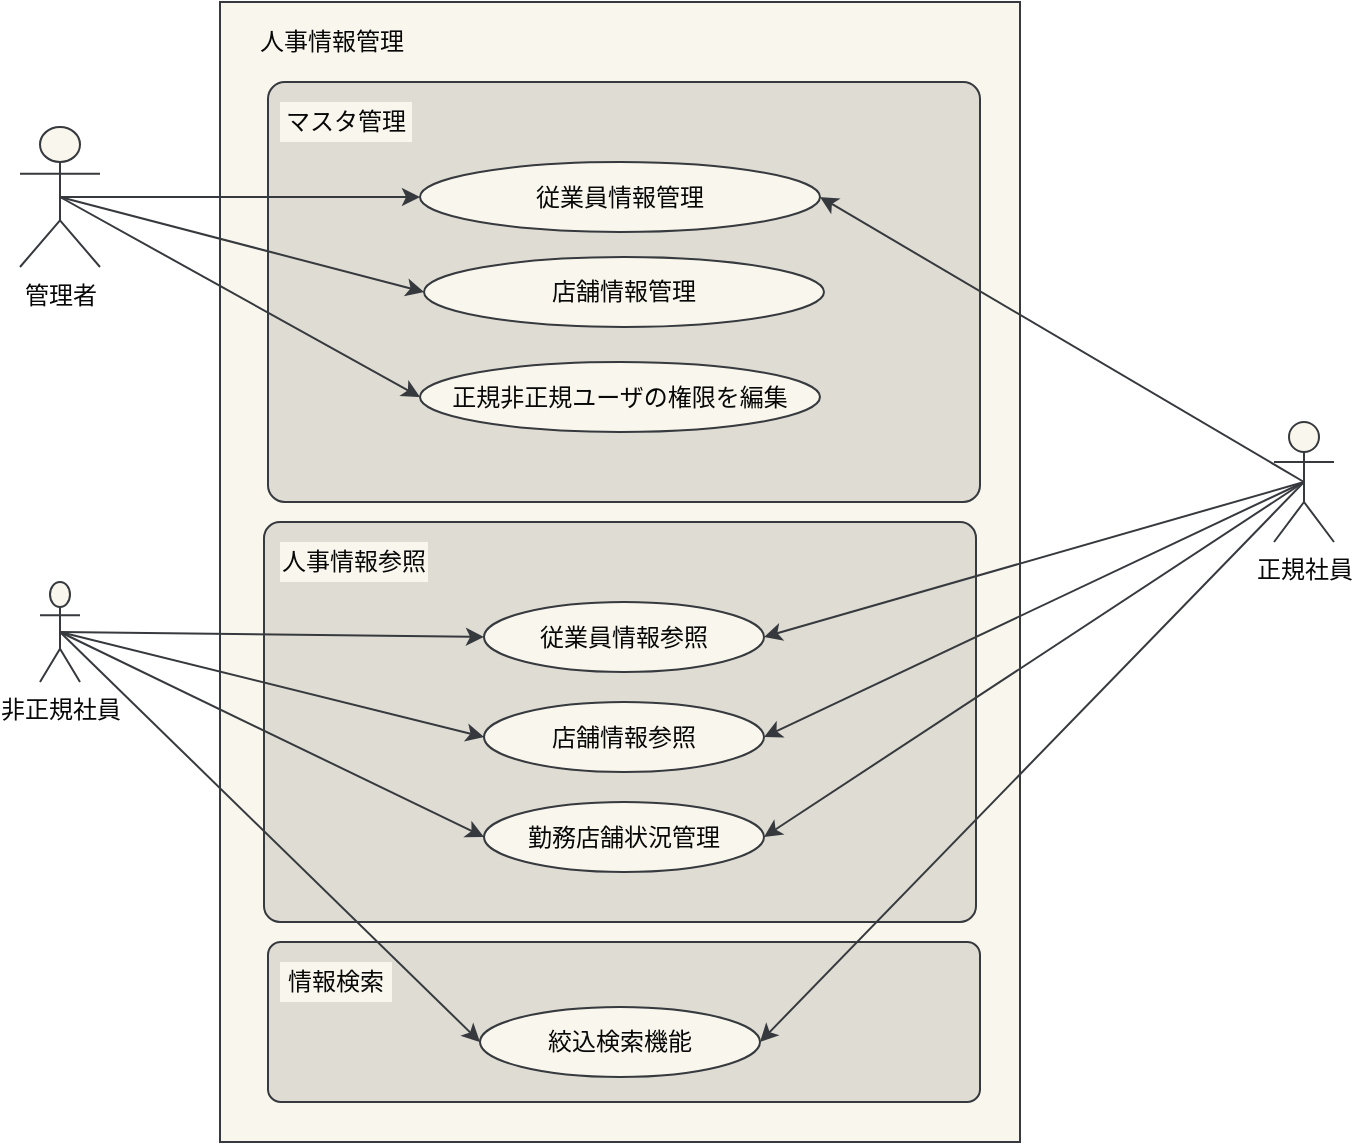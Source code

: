 <mxfile version="15.5.5" type="embed" pages="2">
    <diagram id="siqil_cSp3EDbmd0_-ep" name="人事管理_ユースケース図">
        <mxGraphModel dx="806" dy="614" grid="1" gridSize="10" guides="1" tooltips="1" connect="1" arrows="1" fold="1" page="1" pageScale="1" pageWidth="827" pageHeight="1169" background="#ffffff" math="0" shadow="0">
            <root>
                <mxCell id="0"/>
                <mxCell id="1" parent="0"/>
                <mxCell id="3" value="正規社員" style="shape=umlActor;verticalLabelPosition=bottom;verticalAlign=top;html=1;outlineConnect=0;strokeColor=#36393d;fillColor=#f9f7ed;fontColor=#080808;" parent="1" vertex="1">
                    <mxGeometry x="797" y="550" width="30" height="60" as="geometry"/>
                </mxCell>
                <mxCell id="6" value="" style="rounded=0;whiteSpace=wrap;html=1;strokeColor=#36393d;fillColor=#f9f7ed;fontColor=#080808;" parent="1" vertex="1">
                    <mxGeometry x="270" y="340" width="400" height="570" as="geometry"/>
                </mxCell>
                <mxCell id="9" value="" style="rounded=1;whiteSpace=wrap;html=1;arcSize=4;strokeColor=#36393d;fillColor=#DEDCD3;fontColor=#080808;" parent="1" vertex="1">
                    <mxGeometry x="292" y="600" width="356" height="200" as="geometry"/>
                </mxCell>
                <mxCell id="2" value="管理者" style="shape=umlActor;verticalLabelPosition=bottom;verticalAlign=top;html=1;outlineConnect=0;strokeColor=#36393d;fillColor=#f9f7ed;fontColor=#080808;" parent="1" vertex="1">
                    <mxGeometry x="170" y="402.5" width="40" height="70" as="geometry"/>
                </mxCell>
                <mxCell id="30" value="従業員情報参照" style="ellipse;whiteSpace=wrap;html=1;strokeColor=#36393d;fillColor=#f9f7ed;fontColor=#080808;" parent="1" vertex="1">
                    <mxGeometry x="402" y="640" width="140" height="35" as="geometry"/>
                </mxCell>
                <mxCell id="4" value="非正規社員" style="shape=umlActor;verticalLabelPosition=bottom;verticalAlign=top;html=1;outlineConnect=0;strokeColor=#36393d;fillColor=#f9f7ed;fontColor=#080808;" parent="1" vertex="1">
                    <mxGeometry x="180" y="630" width="20" height="50" as="geometry"/>
                </mxCell>
                <mxCell id="45" value="店舗情報参照" style="ellipse;whiteSpace=wrap;html=1;strokeColor=#36393d;fillColor=#f9f7ed;fontColor=#080808;" parent="1" vertex="1">
                    <mxGeometry x="402" y="690" width="140" height="35" as="geometry"/>
                </mxCell>
                <mxCell id="47" value="" style="rounded=1;whiteSpace=wrap;html=1;arcSize=4;strokeColor=#36393d;fillColor=#DEDCD3;fontColor=#080808;" parent="1" vertex="1">
                    <mxGeometry x="294" y="380" width="356" height="210" as="geometry"/>
                </mxCell>
                <mxCell id="16" value="人事情報管理" style="text;html=1;strokeColor=none;fillColor=#f9f7ed;align=center;verticalAlign=middle;whiteSpace=wrap;rounded=0;fontColor=#080808;" parent="1" vertex="1">
                    <mxGeometry x="286" y="350" width="80" height="20" as="geometry"/>
                </mxCell>
                <mxCell id="48" value="マスタ管理" style="text;html=1;strokeColor=none;fillColor=#f9f7ed;align=center;verticalAlign=middle;whiteSpace=wrap;rounded=0;fontColor=#080808;" parent="1" vertex="1">
                    <mxGeometry x="300" y="390" width="66" height="20" as="geometry"/>
                </mxCell>
                <mxCell id="49" value="人事情報参照" style="text;html=1;strokeColor=none;fillColor=#f9f7ed;align=center;verticalAlign=middle;whiteSpace=wrap;rounded=0;fontColor=#080808;" parent="1" vertex="1">
                    <mxGeometry x="300" y="610" width="74" height="20" as="geometry"/>
                </mxCell>
                <mxCell id="18" value="従業員情報管理" style="ellipse;whiteSpace=wrap;html=1;strokeColor=#36393d;fillColor=#f9f7ed;fontColor=#080808;" parent="1" vertex="1">
                    <mxGeometry x="370" y="420" width="200" height="35" as="geometry"/>
                </mxCell>
                <mxCell id="19" value="店舗情報管理" style="ellipse;whiteSpace=wrap;html=1;strokeColor=#36393d;fillColor=#f9f7ed;fontColor=#080808;" parent="1" vertex="1">
                    <mxGeometry x="372" y="467.5" width="200" height="35" as="geometry"/>
                </mxCell>
                <mxCell id="20" value="正規非正規ユーザの権限を編集" style="ellipse;whiteSpace=wrap;html=1;strokeColor=#36393d;fillColor=#f9f7ed;fontColor=#080808;" parent="1" vertex="1">
                    <mxGeometry x="370" y="520" width="200" height="35" as="geometry"/>
                </mxCell>
                <mxCell id="51" value="" style="endArrow=classic;html=1;rounded=0;exitX=0.5;exitY=0.5;exitDx=0;exitDy=0;exitPerimeter=0;entryX=0;entryY=0.5;entryDx=0;entryDy=0;strokeColor=#36393d;fillColor=#f9f7ed;fontColor=#080808;" parent="1" source="4" target="30" edge="1">
                    <mxGeometry width="50" height="50" relative="1" as="geometry">
                        <mxPoint x="340" y="660" as="sourcePoint"/>
                        <mxPoint x="390" y="610" as="targetPoint"/>
                    </mxGeometry>
                </mxCell>
                <mxCell id="52" value="" style="endArrow=classic;html=1;rounded=0;exitX=0.5;exitY=0.5;exitDx=0;exitDy=0;exitPerimeter=0;entryX=0;entryY=0.5;entryDx=0;entryDy=0;strokeColor=#36393d;fillColor=#f9f7ed;fontColor=#080808;" parent="1" source="4" target="45" edge="1">
                    <mxGeometry width="50" height="50" relative="1" as="geometry">
                        <mxPoint x="340" y="660" as="sourcePoint"/>
                        <mxPoint x="390" y="610" as="targetPoint"/>
                    </mxGeometry>
                </mxCell>
                <mxCell id="53" value="" style="endArrow=classic;html=1;rounded=0;exitX=0.5;exitY=0.5;exitDx=0;exitDy=0;exitPerimeter=0;entryX=1;entryY=0.5;entryDx=0;entryDy=0;strokeColor=#36393d;fillColor=#f9f7ed;fontColor=#080808;" parent="1" source="3" target="30" edge="1">
                    <mxGeometry width="50" height="50" relative="1" as="geometry">
                        <mxPoint x="340" y="660" as="sourcePoint"/>
                        <mxPoint x="390" y="610" as="targetPoint"/>
                    </mxGeometry>
                </mxCell>
                <mxCell id="54" value="" style="endArrow=classic;html=1;rounded=0;entryX=1;entryY=0.5;entryDx=0;entryDy=0;exitX=0.5;exitY=0.5;exitDx=0;exitDy=0;exitPerimeter=0;strokeColor=#36393d;fillColor=#f9f7ed;fontColor=#080808;" parent="1" source="3" target="45" edge="1">
                    <mxGeometry width="50" height="50" relative="1" as="geometry">
                        <mxPoint x="160" y="590" as="sourcePoint"/>
                        <mxPoint x="390" y="610" as="targetPoint"/>
                    </mxGeometry>
                </mxCell>
                <mxCell id="55" value="勤務店舗状況管理" style="ellipse;whiteSpace=wrap;html=1;strokeColor=#36393d;fillColor=#f9f7ed;fontColor=#080808;" parent="1" vertex="1">
                    <mxGeometry x="402" y="740" width="140" height="35" as="geometry"/>
                </mxCell>
                <mxCell id="56" value="" style="endArrow=classic;html=1;rounded=0;exitX=0.5;exitY=0.5;exitDx=0;exitDy=0;exitPerimeter=0;entryX=0;entryY=0.5;entryDx=0;entryDy=0;strokeColor=#36393d;fillColor=#f9f7ed;fontColor=#080808;" parent="1" source="2" target="18" edge="1">
                    <mxGeometry width="50" height="50" relative="1" as="geometry">
                        <mxPoint x="340" y="660" as="sourcePoint"/>
                        <mxPoint x="390" y="610" as="targetPoint"/>
                    </mxGeometry>
                </mxCell>
                <mxCell id="59" value="" style="endArrow=classic;html=1;rounded=0;exitX=0.5;exitY=0.5;exitDx=0;exitDy=0;exitPerimeter=0;entryX=0;entryY=0.5;entryDx=0;entryDy=0;strokeColor=#36393d;fillColor=#f9f7ed;fontColor=#080808;" parent="1" source="2" target="19" edge="1">
                    <mxGeometry width="50" height="50" relative="1" as="geometry">
                        <mxPoint x="100" y="540" as="sourcePoint"/>
                        <mxPoint x="150" y="490" as="targetPoint"/>
                    </mxGeometry>
                </mxCell>
                <mxCell id="60" value="" style="endArrow=classic;html=1;rounded=0;exitX=0.5;exitY=0.5;exitDx=0;exitDy=0;exitPerimeter=0;entryX=0;entryY=0.5;entryDx=0;entryDy=0;strokeColor=#36393d;fillColor=#f9f7ed;fontColor=#080808;" parent="1" source="2" target="20" edge="1">
                    <mxGeometry width="50" height="50" relative="1" as="geometry">
                        <mxPoint x="340" y="660" as="sourcePoint"/>
                        <mxPoint x="390" y="610" as="targetPoint"/>
                    </mxGeometry>
                </mxCell>
                <mxCell id="61" value="" style="rounded=1;whiteSpace=wrap;html=1;arcSize=8;strokeColor=#36393d;fillColor=#DEDCD3;fontColor=#080808;" parent="1" vertex="1">
                    <mxGeometry x="294" y="810" width="356" height="80" as="geometry"/>
                </mxCell>
                <mxCell id="62" value="情報検索" style="text;html=1;strokeColor=none;fillColor=#f9f7ed;align=center;verticalAlign=middle;whiteSpace=wrap;rounded=0;fontColor=#080808;" parent="1" vertex="1">
                    <mxGeometry x="300" y="820" width="56" height="20" as="geometry"/>
                </mxCell>
                <mxCell id="63" value="絞込検索機能" style="ellipse;whiteSpace=wrap;html=1;strokeColor=#36393d;fillColor=#f9f7ed;fontColor=#080808;" parent="1" vertex="1">
                    <mxGeometry x="400" y="842.5" width="140" height="35" as="geometry"/>
                </mxCell>
                <mxCell id="64" value="" style="endArrow=classic;html=1;rounded=0;exitX=0.5;exitY=0.5;exitDx=0;exitDy=0;exitPerimeter=0;entryX=1;entryY=0.5;entryDx=0;entryDy=0;strokeColor=#36393d;fillColor=#f9f7ed;fontColor=#080808;" parent="1" source="3" target="63" edge="1">
                    <mxGeometry width="50" height="50" relative="1" as="geometry">
                        <mxPoint x="340" y="650" as="sourcePoint"/>
                        <mxPoint x="390" y="600" as="targetPoint"/>
                    </mxGeometry>
                </mxCell>
                <mxCell id="65" value="" style="endArrow=classic;html=1;rounded=0;exitX=0.5;exitY=0.5;exitDx=0;exitDy=0;exitPerimeter=0;entryX=0;entryY=0.5;entryDx=0;entryDy=0;strokeColor=#36393d;fillColor=#f9f7ed;fontColor=#080808;" parent="1" source="4" target="63" edge="1">
                    <mxGeometry width="50" height="50" relative="1" as="geometry">
                        <mxPoint x="340" y="650" as="sourcePoint"/>
                        <mxPoint x="390" y="600" as="targetPoint"/>
                    </mxGeometry>
                </mxCell>
                <mxCell id="66" value="" style="endArrow=classic;html=1;rounded=0;entryX=0;entryY=0.5;entryDx=0;entryDy=0;strokeColor=#36393d;fillColor=#f9f7ed;fontColor=#080808;exitX=0.5;exitY=0.5;exitDx=0;exitDy=0;exitPerimeter=0;" parent="1" target="55" edge="1" source="4">
                    <mxGeometry width="50" height="50" relative="1" as="geometry">
                        <mxPoint x="190" y="720" as="sourcePoint"/>
                        <mxPoint x="390" y="600" as="targetPoint"/>
                    </mxGeometry>
                </mxCell>
                <mxCell id="67" value="" style="endArrow=classic;html=1;rounded=0;exitX=0.5;exitY=0.5;exitDx=0;exitDy=0;exitPerimeter=0;entryX=1;entryY=0.5;entryDx=0;entryDy=0;strokeColor=#36393d;fillColor=#f9f7ed;fontColor=#080808;" parent="1" source="3" target="18" edge="1">
                    <mxGeometry width="50" height="50" relative="1" as="geometry">
                        <mxPoint x="340" y="650" as="sourcePoint"/>
                        <mxPoint x="370" y="440" as="targetPoint"/>
                    </mxGeometry>
                </mxCell>
                <mxCell id="68" value="" style="endArrow=classic;html=1;rounded=0;entryX=1;entryY=0.5;entryDx=0;entryDy=0;exitX=0.5;exitY=0.5;exitDx=0;exitDy=0;exitPerimeter=0;strokeColor=#36393d;fillColor=#f9f7ed;fontColor=#080808;" parent="1" source="3" target="55" edge="1">
                    <mxGeometry width="50" height="50" relative="1" as="geometry">
                        <mxPoint x="150" y="590" as="sourcePoint"/>
                        <mxPoint x="390" y="600" as="targetPoint"/>
                    </mxGeometry>
                </mxCell>
            </root>
        </mxGraphModel>
    </diagram>
    <diagram name="在庫管理_ユースケース図" id="xcpFUl_7C4qsOaSbGQAx">
<<<<<<< HEAD
        <mxGraphModel dx="1410" dy="1048" grid="1" gridSize="10" guides="1" tooltips="1" connect="1" arrows="1" fold="1" page="1" pageScale="1" pageWidth="827" pageHeight="1169" background="none" math="0" shadow="0">
=======
        &#xa;
        <mxGraphModel dx="809" dy="339" grid="1" gridSize="10" guides="1" tooltips="1" connect="1" arrows="1" fold="1" page="1" pageScale="1" pageWidth="827" pageHeight="1169" background="none" math="0" shadow="0">
            &#xa;
>>>>>>> f803b5e9dbf7b986d2f258ca3478d80a23bcef1c
            <root>
                &#xa;
                <mxCell id="J2_OW1Aq3B7b4-vx6GuX-0"/>
                &#xa;
                <mxCell id="J2_OW1Aq3B7b4-vx6GuX-1" parent="J2_OW1Aq3B7b4-vx6GuX-0"/>
<<<<<<< HEAD
                <mxCell id="J2_OW1Aq3B7b4-vx6GuX-2" value="正規社員" style="shape=umlActor;verticalLabelPosition=bottom;verticalAlign=top;html=1;outlineConnect=0;" parent="J2_OW1Aq3B7b4-vx6GuX-1" vertex="1">
=======
                &#xa;
                <mxCell id="J2_OW1Aq3B7b4-vx6GuX-2" value="正規社員" style="shape=umlActor;verticalLabelPosition=bottom;verticalAlign=top;html=1;outlineConnect=0;" vertex="1" parent="J2_OW1Aq3B7b4-vx6GuX-1">
                    &#xa;
>>>>>>> f803b5e9dbf7b986d2f258ca3478d80a23bcef1c
                    <mxGeometry x="827" y="585" width="30" height="60" as="geometry"/>
                    &#xa;
                </mxCell>
<<<<<<< HEAD
                <mxCell id="J2_OW1Aq3B7b4-vx6GuX-3" value="" style="rounded=0;whiteSpace=wrap;html=1;" parent="J2_OW1Aq3B7b4-vx6GuX-1" vertex="1">
=======
                &#xa;
                <mxCell id="J2_OW1Aq3B7b4-vx6GuX-3" value="" style="rounded=0;whiteSpace=wrap;html=1;" vertex="1" parent="J2_OW1Aq3B7b4-vx6GuX-1">
                    &#xa;
>>>>>>> f803b5e9dbf7b986d2f258ca3478d80a23bcef1c
                    <mxGeometry x="270" y="350" width="400" height="560" as="geometry"/>
                    &#xa;
                </mxCell>
<<<<<<< HEAD
                <mxCell id="J2_OW1Aq3B7b4-vx6GuX-4" value="" style="rounded=1;whiteSpace=wrap;html=1;arcSize=4;" parent="J2_OW1Aq3B7b4-vx6GuX-1" vertex="1">
=======
                &#xa;
                <mxCell id="J2_OW1Aq3B7b4-vx6GuX-4" value="" style="rounded=1;whiteSpace=wrap;html=1;arcSize=4;" vertex="1" parent="J2_OW1Aq3B7b4-vx6GuX-1">
                    &#xa;
>>>>>>> f803b5e9dbf7b986d2f258ca3478d80a23bcef1c
                    <mxGeometry x="294" y="600" width="356" height="210" as="geometry"/>
                    &#xa;
                </mxCell>
<<<<<<< HEAD
                <mxCell id="J2_OW1Aq3B7b4-vx6GuX-5" value="管理者" style="shape=umlActor;verticalLabelPosition=bottom;verticalAlign=top;html=1;outlineConnect=0;" parent="J2_OW1Aq3B7b4-vx6GuX-1" vertex="1">
=======
                &#xa;
                <mxCell id="J2_OW1Aq3B7b4-vx6GuX-5" value="管理者" style="shape=umlActor;verticalLabelPosition=bottom;verticalAlign=top;html=1;outlineConnect=0;" vertex="1" parent="J2_OW1Aq3B7b4-vx6GuX-1">
                    &#xa;
>>>>>>> f803b5e9dbf7b986d2f258ca3478d80a23bcef1c
                    <mxGeometry x="170" y="402.5" width="40" height="70" as="geometry"/>
                    &#xa;
                </mxCell>
<<<<<<< HEAD
                <mxCell id="J2_OW1Aq3B7b4-vx6GuX-6" value="従業員情報参照" style="ellipse;whiteSpace=wrap;html=1;" parent="J2_OW1Aq3B7b4-vx6GuX-1" vertex="1">
=======
                &#xa;
                <mxCell id="J2_OW1Aq3B7b4-vx6GuX-6" value="従業員情報参照" style="ellipse;whiteSpace=wrap;html=1;" vertex="1" parent="J2_OW1Aq3B7b4-vx6GuX-1">
                    &#xa;
>>>>>>> f803b5e9dbf7b986d2f258ca3478d80a23bcef1c
                    <mxGeometry x="400" y="660" width="140" height="35" as="geometry"/>
                    &#xa;
                </mxCell>
<<<<<<< HEAD
                <mxCell id="J2_OW1Aq3B7b4-vx6GuX-7" value="非正規社員" style="shape=umlActor;verticalLabelPosition=bottom;verticalAlign=top;html=1;outlineConnect=0;" parent="J2_OW1Aq3B7b4-vx6GuX-1" vertex="1">
=======
                &#xa;
                <mxCell id="J2_OW1Aq3B7b4-vx6GuX-7" value="非正規社員" style="shape=umlActor;verticalLabelPosition=bottom;verticalAlign=top;html=1;outlineConnect=0;" vertex="1" parent="J2_OW1Aq3B7b4-vx6GuX-1">
                    &#xa;
>>>>>>> f803b5e9dbf7b986d2f258ca3478d80a23bcef1c
                    <mxGeometry x="145" y="695" width="20" height="50" as="geometry"/>
                    &#xa;
                </mxCell>
<<<<<<< HEAD
                <mxCell id="J2_OW1Aq3B7b4-vx6GuX-8" value="店舗情報参照" style="ellipse;whiteSpace=wrap;html=1;" parent="J2_OW1Aq3B7b4-vx6GuX-1" vertex="1">
=======
                &#xa;
                <mxCell id="J2_OW1Aq3B7b4-vx6GuX-8" value="店舗情報参照" style="ellipse;whiteSpace=wrap;html=1;" vertex="1" parent="J2_OW1Aq3B7b4-vx6GuX-1">
                    &#xa;
>>>>>>> f803b5e9dbf7b986d2f258ca3478d80a23bcef1c
                    <mxGeometry x="400" y="710" width="140" height="35" as="geometry"/>
                    &#xa;
                </mxCell>
<<<<<<< HEAD
                <mxCell id="J2_OW1Aq3B7b4-vx6GuX-9" value="" style="rounded=1;whiteSpace=wrap;html=1;arcSize=4;" parent="J2_OW1Aq3B7b4-vx6GuX-1" vertex="1">
=======
                &#xa;
                <mxCell id="J2_OW1Aq3B7b4-vx6GuX-9" value="" style="rounded=1;whiteSpace=wrap;html=1;arcSize=4;" vertex="1" parent="J2_OW1Aq3B7b4-vx6GuX-1">
                    &#xa;
>>>>>>> f803b5e9dbf7b986d2f258ca3478d80a23bcef1c
                    <mxGeometry x="294" y="380" width="356" height="210" as="geometry"/>
                    &#xa;
                </mxCell>
<<<<<<< HEAD
                <mxCell id="J2_OW1Aq3B7b4-vx6GuX-10" value="人事情報管理" style="text;html=1;strokeColor=none;fillColor=none;align=center;verticalAlign=middle;whiteSpace=wrap;rounded=0;" parent="J2_OW1Aq3B7b4-vx6GuX-1" vertex="1">
=======
                &#xa;
                <mxCell id="J2_OW1Aq3B7b4-vx6GuX-10" value="人事情報管理" style="text;html=1;strokeColor=none;fillColor=none;align=center;verticalAlign=middle;whiteSpace=wrap;rounded=0;" vertex="1" parent="J2_OW1Aq3B7b4-vx6GuX-1">
                    &#xa;
>>>>>>> f803b5e9dbf7b986d2f258ca3478d80a23bcef1c
                    <mxGeometry x="260" y="350" width="100" height="30" as="geometry"/>
                    &#xa;
                </mxCell>
<<<<<<< HEAD
                <mxCell id="J2_OW1Aq3B7b4-vx6GuX-11" value="マスタ管理" style="text;html=1;strokeColor=none;fillColor=none;align=center;verticalAlign=middle;whiteSpace=wrap;rounded=0;" parent="J2_OW1Aq3B7b4-vx6GuX-1" vertex="1">
=======
                &#xa;
                <mxCell id="J2_OW1Aq3B7b4-vx6GuX-11" value="マスタ管理" style="text;html=1;strokeColor=none;fillColor=none;align=center;verticalAlign=middle;whiteSpace=wrap;rounded=0;" vertex="1" parent="J2_OW1Aq3B7b4-vx6GuX-1">
                    &#xa;
>>>>>>> f803b5e9dbf7b986d2f258ca3478d80a23bcef1c
                    <mxGeometry x="280" y="380" width="116" height="30" as="geometry"/>
                    &#xa;
                </mxCell>
<<<<<<< HEAD
                <mxCell id="J2_OW1Aq3B7b4-vx6GuX-12" value="人事情報参照" style="text;html=1;strokeColor=none;fillColor=none;align=center;verticalAlign=middle;whiteSpace=wrap;rounded=0;" parent="J2_OW1Aq3B7b4-vx6GuX-1" vertex="1">
=======
                &#xa;
                <mxCell id="J2_OW1Aq3B7b4-vx6GuX-12" value="人事情報参照" style="text;html=1;strokeColor=none;fillColor=none;align=center;verticalAlign=middle;whiteSpace=wrap;rounded=0;" vertex="1" parent="J2_OW1Aq3B7b4-vx6GuX-1">
                    &#xa;
>>>>>>> f803b5e9dbf7b986d2f258ca3478d80a23bcef1c
                    <mxGeometry x="294" y="600" width="120" height="30" as="geometry"/>
                    &#xa;
                </mxCell>
<<<<<<< HEAD
                <mxCell id="J2_OW1Aq3B7b4-vx6GuX-13" value="従業員情報管理" style="ellipse;whiteSpace=wrap;html=1;" parent="J2_OW1Aq3B7b4-vx6GuX-1" vertex="1">
=======
                &#xa;
                <mxCell id="J2_OW1Aq3B7b4-vx6GuX-13" value="従業員情報管理" style="ellipse;whiteSpace=wrap;html=1;" vertex="1" parent="J2_OW1Aq3B7b4-vx6GuX-1">
                    &#xa;
>>>>>>> f803b5e9dbf7b986d2f258ca3478d80a23bcef1c
                    <mxGeometry x="370" y="420" width="200" height="35" as="geometry"/>
                    &#xa;
                </mxCell>
<<<<<<< HEAD
                <mxCell id="J2_OW1Aq3B7b4-vx6GuX-14" value="店舗情報管理" style="ellipse;whiteSpace=wrap;html=1;" parent="J2_OW1Aq3B7b4-vx6GuX-1" vertex="1">
=======
                &#xa;
                <mxCell id="J2_OW1Aq3B7b4-vx6GuX-14" value="店舗情報管理" style="ellipse;whiteSpace=wrap;html=1;" vertex="1" parent="J2_OW1Aq3B7b4-vx6GuX-1">
                    &#xa;
>>>>>>> f803b5e9dbf7b986d2f258ca3478d80a23bcef1c
                    <mxGeometry x="370" y="467.5" width="200" height="35" as="geometry"/>
                    &#xa;
                </mxCell>
<<<<<<< HEAD
                <mxCell id="J2_OW1Aq3B7b4-vx6GuX-15" value="正規非正規ユーザの権限を編集" style="ellipse;whiteSpace=wrap;html=1;" parent="J2_OW1Aq3B7b4-vx6GuX-1" vertex="1">
=======
                &#xa;
                <mxCell id="J2_OW1Aq3B7b4-vx6GuX-15" value="正規非正規ユーザの権限を編集" style="ellipse;whiteSpace=wrap;html=1;" vertex="1" parent="J2_OW1Aq3B7b4-vx6GuX-1">
                    &#xa;
>>>>>>> f803b5e9dbf7b986d2f258ca3478d80a23bcef1c
                    <mxGeometry x="370" y="510" width="200" height="35" as="geometry"/>
                    &#xa;
                </mxCell>
<<<<<<< HEAD
                <mxCell id="J2_OW1Aq3B7b4-vx6GuX-16" value="" style="endArrow=classic;html=1;rounded=0;exitX=0.5;exitY=0.5;exitDx=0;exitDy=0;exitPerimeter=0;entryX=0;entryY=0.5;entryDx=0;entryDy=0;" parent="J2_OW1Aq3B7b4-vx6GuX-1" source="J2_OW1Aq3B7b4-vx6GuX-7" target="J2_OW1Aq3B7b4-vx6GuX-6" edge="1">
=======
                &#xa;
                <mxCell id="J2_OW1Aq3B7b4-vx6GuX-16" value="" style="endArrow=classic;html=1;rounded=0;exitX=0.5;exitY=0.5;exitDx=0;exitDy=0;exitPerimeter=0;entryX=0;entryY=0.5;entryDx=0;entryDy=0;" edge="1" parent="J2_OW1Aq3B7b4-vx6GuX-1" source="J2_OW1Aq3B7b4-vx6GuX-7" target="J2_OW1Aq3B7b4-vx6GuX-6">
                    &#xa;
>>>>>>> f803b5e9dbf7b986d2f258ca3478d80a23bcef1c
                    <mxGeometry width="50" height="50" relative="1" as="geometry">
                        &#xa;
                        <mxPoint x="340" y="660" as="sourcePoint"/>
                        &#xa;
                        <mxPoint x="390" y="610" as="targetPoint"/>
                        &#xa;
                    </mxGeometry>
                    &#xa;
                </mxCell>
<<<<<<< HEAD
                <mxCell id="J2_OW1Aq3B7b4-vx6GuX-17" value="" style="endArrow=classic;html=1;rounded=0;exitX=0.5;exitY=0.5;exitDx=0;exitDy=0;exitPerimeter=0;entryX=0;entryY=0.5;entryDx=0;entryDy=0;" parent="J2_OW1Aq3B7b4-vx6GuX-1" source="J2_OW1Aq3B7b4-vx6GuX-7" target="J2_OW1Aq3B7b4-vx6GuX-8" edge="1">
=======
                &#xa;
                <mxCell id="J2_OW1Aq3B7b4-vx6GuX-17" value="" style="endArrow=classic;html=1;rounded=0;exitX=0.5;exitY=0.5;exitDx=0;exitDy=0;exitPerimeter=0;entryX=0;entryY=0.5;entryDx=0;entryDy=0;" edge="1" parent="J2_OW1Aq3B7b4-vx6GuX-1" source="J2_OW1Aq3B7b4-vx6GuX-7" target="J2_OW1Aq3B7b4-vx6GuX-8">
                    &#xa;
>>>>>>> f803b5e9dbf7b986d2f258ca3478d80a23bcef1c
                    <mxGeometry width="50" height="50" relative="1" as="geometry">
                        &#xa;
                        <mxPoint x="340" y="660" as="sourcePoint"/>
                        &#xa;
                        <mxPoint x="390" y="610" as="targetPoint"/>
                        &#xa;
                    </mxGeometry>
                    &#xa;
                </mxCell>
<<<<<<< HEAD
                <mxCell id="J2_OW1Aq3B7b4-vx6GuX-18" value="" style="endArrow=classic;html=1;rounded=0;exitX=0.5;exitY=0.5;exitDx=0;exitDy=0;exitPerimeter=0;entryX=1;entryY=0.5;entryDx=0;entryDy=0;" parent="J2_OW1Aq3B7b4-vx6GuX-1" source="J2_OW1Aq3B7b4-vx6GuX-2" target="J2_OW1Aq3B7b4-vx6GuX-6" edge="1">
=======
                &#xa;
                <mxCell id="J2_OW1Aq3B7b4-vx6GuX-18" value="" style="endArrow=classic;html=1;rounded=0;exitX=0.5;exitY=0.5;exitDx=0;exitDy=0;exitPerimeter=0;entryX=1;entryY=0.5;entryDx=0;entryDy=0;" edge="1" parent="J2_OW1Aq3B7b4-vx6GuX-1" source="J2_OW1Aq3B7b4-vx6GuX-2" target="J2_OW1Aq3B7b4-vx6GuX-6">
                    &#xa;
>>>>>>> f803b5e9dbf7b986d2f258ca3478d80a23bcef1c
                    <mxGeometry width="50" height="50" relative="1" as="geometry">
                        &#xa;
                        <mxPoint x="340" y="660" as="sourcePoint"/>
                        &#xa;
                        <mxPoint x="390" y="610" as="targetPoint"/>
                        &#xa;
                    </mxGeometry>
                    &#xa;
                </mxCell>
<<<<<<< HEAD
                <mxCell id="J2_OW1Aq3B7b4-vx6GuX-19" value="" style="endArrow=classic;html=1;rounded=0;entryX=1;entryY=0.5;entryDx=0;entryDy=0;exitX=0.5;exitY=0.5;exitDx=0;exitDy=0;exitPerimeter=0;" parent="J2_OW1Aq3B7b4-vx6GuX-1" source="J2_OW1Aq3B7b4-vx6GuX-2" target="J2_OW1Aq3B7b4-vx6GuX-8" edge="1">
=======
                &#xa;
                <mxCell id="J2_OW1Aq3B7b4-vx6GuX-19" value="" style="endArrow=classic;html=1;rounded=0;entryX=1;entryY=0.5;entryDx=0;entryDy=0;exitX=0.5;exitY=0.5;exitDx=0;exitDy=0;exitPerimeter=0;" edge="1" parent="J2_OW1Aq3B7b4-vx6GuX-1" source="J2_OW1Aq3B7b4-vx6GuX-2" target="J2_OW1Aq3B7b4-vx6GuX-8">
                    &#xa;
>>>>>>> f803b5e9dbf7b986d2f258ca3478d80a23bcef1c
                    <mxGeometry width="50" height="50" relative="1" as="geometry">
                        &#xa;
                        <mxPoint x="160" y="590" as="sourcePoint"/>
                        &#xa;
                        <mxPoint x="390" y="610" as="targetPoint"/>
                        &#xa;
                    </mxGeometry>
                    &#xa;
                </mxCell>
<<<<<<< HEAD
                <mxCell id="J2_OW1Aq3B7b4-vx6GuX-20" value="勤務店舗状況管理" style="ellipse;whiteSpace=wrap;html=1;" parent="J2_OW1Aq3B7b4-vx6GuX-1" vertex="1">
=======
                &#xa;
                <mxCell id="J2_OW1Aq3B7b4-vx6GuX-20" value="勤務店舗状況管理" style="ellipse;whiteSpace=wrap;html=1;" vertex="1" parent="J2_OW1Aq3B7b4-vx6GuX-1">
                    &#xa;
>>>>>>> f803b5e9dbf7b986d2f258ca3478d80a23bcef1c
                    <mxGeometry x="400" y="760" width="140" height="35" as="geometry"/>
                    &#xa;
                </mxCell>
<<<<<<< HEAD
                <mxCell id="J2_OW1Aq3B7b4-vx6GuX-21" value="" style="endArrow=classic;html=1;rounded=0;exitX=0.5;exitY=0.5;exitDx=0;exitDy=0;exitPerimeter=0;entryX=0;entryY=0.5;entryDx=0;entryDy=0;" parent="J2_OW1Aq3B7b4-vx6GuX-1" source="J2_OW1Aq3B7b4-vx6GuX-5" target="J2_OW1Aq3B7b4-vx6GuX-13" edge="1">
=======
                &#xa;
                <mxCell id="J2_OW1Aq3B7b4-vx6GuX-21" value="" style="endArrow=classic;html=1;rounded=0;exitX=0.5;exitY=0.5;exitDx=0;exitDy=0;exitPerimeter=0;entryX=0;entryY=0.5;entryDx=0;entryDy=0;" edge="1" parent="J2_OW1Aq3B7b4-vx6GuX-1" source="J2_OW1Aq3B7b4-vx6GuX-5" target="J2_OW1Aq3B7b4-vx6GuX-13">
                    &#xa;
>>>>>>> f803b5e9dbf7b986d2f258ca3478d80a23bcef1c
                    <mxGeometry width="50" height="50" relative="1" as="geometry">
                        &#xa;
                        <mxPoint x="340" y="660" as="sourcePoint"/>
                        &#xa;
                        <mxPoint x="390" y="610" as="targetPoint"/>
                        &#xa;
                    </mxGeometry>
                    &#xa;
                </mxCell>
<<<<<<< HEAD
                <mxCell id="J2_OW1Aq3B7b4-vx6GuX-22" value="" style="endArrow=classic;html=1;rounded=0;exitX=0.5;exitY=0.5;exitDx=0;exitDy=0;exitPerimeter=0;entryX=0;entryY=0.5;entryDx=0;entryDy=0;" parent="J2_OW1Aq3B7b4-vx6GuX-1" source="J2_OW1Aq3B7b4-vx6GuX-5" target="J2_OW1Aq3B7b4-vx6GuX-14" edge="1">
=======
                &#xa;
                <mxCell id="J2_OW1Aq3B7b4-vx6GuX-22" value="" style="endArrow=classic;html=1;rounded=0;exitX=0.5;exitY=0.5;exitDx=0;exitDy=0;exitPerimeter=0;entryX=0;entryY=0.5;entryDx=0;entryDy=0;" edge="1" parent="J2_OW1Aq3B7b4-vx6GuX-1" source="J2_OW1Aq3B7b4-vx6GuX-5" target="J2_OW1Aq3B7b4-vx6GuX-14">
                    &#xa;
>>>>>>> f803b5e9dbf7b986d2f258ca3478d80a23bcef1c
                    <mxGeometry width="50" height="50" relative="1" as="geometry">
                        &#xa;
                        <mxPoint x="100" y="540" as="sourcePoint"/>
                        &#xa;
                        <mxPoint x="150" y="490" as="targetPoint"/>
                        &#xa;
                    </mxGeometry>
                    &#xa;
                </mxCell>
<<<<<<< HEAD
                <mxCell id="J2_OW1Aq3B7b4-vx6GuX-23" value="" style="endArrow=classic;html=1;rounded=0;exitX=0.5;exitY=0.5;exitDx=0;exitDy=0;exitPerimeter=0;entryX=0;entryY=0.5;entryDx=0;entryDy=0;" parent="J2_OW1Aq3B7b4-vx6GuX-1" source="J2_OW1Aq3B7b4-vx6GuX-5" target="J2_OW1Aq3B7b4-vx6GuX-15" edge="1">
=======
                &#xa;
                <mxCell id="J2_OW1Aq3B7b4-vx6GuX-23" value="" style="endArrow=classic;html=1;rounded=0;exitX=0.5;exitY=0.5;exitDx=0;exitDy=0;exitPerimeter=0;entryX=0;entryY=0.5;entryDx=0;entryDy=0;" edge="1" parent="J2_OW1Aq3B7b4-vx6GuX-1" source="J2_OW1Aq3B7b4-vx6GuX-5" target="J2_OW1Aq3B7b4-vx6GuX-15">
                    &#xa;
>>>>>>> f803b5e9dbf7b986d2f258ca3478d80a23bcef1c
                    <mxGeometry width="50" height="50" relative="1" as="geometry">
                        &#xa;
                        <mxPoint x="340" y="660" as="sourcePoint"/>
                        &#xa;
                        <mxPoint x="390" y="610" as="targetPoint"/>
                        &#xa;
                    </mxGeometry>
                    &#xa;
                </mxCell>
<<<<<<< HEAD
                <mxCell id="J2_OW1Aq3B7b4-vx6GuX-24" value="" style="rounded=1;whiteSpace=wrap;html=1;arcSize=17;" parent="J2_OW1Aq3B7b4-vx6GuX-1" vertex="1">
=======
                &#xa;
                <mxCell id="J2_OW1Aq3B7b4-vx6GuX-24" value="" style="rounded=1;whiteSpace=wrap;html=1;arcSize=17;" vertex="1" parent="J2_OW1Aq3B7b4-vx6GuX-1">
                    &#xa;
>>>>>>> f803b5e9dbf7b986d2f258ca3478d80a23bcef1c
                    <mxGeometry x="294" y="820" width="356" height="80" as="geometry"/>
                    &#xa;
                </mxCell>
<<<<<<< HEAD
                <mxCell id="J2_OW1Aq3B7b4-vx6GuX-25" value="情報検索" style="text;html=1;strokeColor=none;fillColor=none;align=center;verticalAlign=middle;whiteSpace=wrap;rounded=0;" parent="J2_OW1Aq3B7b4-vx6GuX-1" vertex="1">
=======
                &#xa;
                <mxCell id="J2_OW1Aq3B7b4-vx6GuX-25" value="情報検索" style="text;html=1;strokeColor=none;fillColor=none;align=center;verticalAlign=middle;whiteSpace=wrap;rounded=0;" vertex="1" parent="J2_OW1Aq3B7b4-vx6GuX-1">
                    &#xa;
>>>>>>> f803b5e9dbf7b986d2f258ca3478d80a23bcef1c
                    <mxGeometry x="280" y="820" width="116" height="30" as="geometry"/>
                    &#xa;
                </mxCell>
<<<<<<< HEAD
                <mxCell id="J2_OW1Aq3B7b4-vx6GuX-26" value="絞込検索機能" style="ellipse;whiteSpace=wrap;html=1;" parent="J2_OW1Aq3B7b4-vx6GuX-1" vertex="1">
=======
                &#xa;
                <mxCell id="J2_OW1Aq3B7b4-vx6GuX-26" value="絞込検索機能" style="ellipse;whiteSpace=wrap;html=1;" vertex="1" parent="J2_OW1Aq3B7b4-vx6GuX-1">
                    &#xa;
>>>>>>> f803b5e9dbf7b986d2f258ca3478d80a23bcef1c
                    <mxGeometry x="400" y="850" width="140" height="35" as="geometry"/>
                    &#xa;
                </mxCell>
<<<<<<< HEAD
                <mxCell id="J2_OW1Aq3B7b4-vx6GuX-27" value="" style="endArrow=classic;html=1;rounded=0;exitX=0.5;exitY=0.5;exitDx=0;exitDy=0;exitPerimeter=0;entryX=1;entryY=0.5;entryDx=0;entryDy=0;" parent="J2_OW1Aq3B7b4-vx6GuX-1" source="J2_OW1Aq3B7b4-vx6GuX-2" target="J2_OW1Aq3B7b4-vx6GuX-26" edge="1">
=======
                &#xa;
                <mxCell id="J2_OW1Aq3B7b4-vx6GuX-27" value="" style="endArrow=classic;html=1;rounded=0;exitX=0.5;exitY=0.5;exitDx=0;exitDy=0;exitPerimeter=0;entryX=1;entryY=0.5;entryDx=0;entryDy=0;" edge="1" parent="J2_OW1Aq3B7b4-vx6GuX-1" source="J2_OW1Aq3B7b4-vx6GuX-2" target="J2_OW1Aq3B7b4-vx6GuX-26">
                    &#xa;
>>>>>>> f803b5e9dbf7b986d2f258ca3478d80a23bcef1c
                    <mxGeometry width="50" height="50" relative="1" as="geometry">
                        &#xa;
                        <mxPoint x="340" y="650" as="sourcePoint"/>
                        &#xa;
                        <mxPoint x="390" y="600" as="targetPoint"/>
                        &#xa;
                    </mxGeometry>
                    &#xa;
                </mxCell>
<<<<<<< HEAD
                <mxCell id="J2_OW1Aq3B7b4-vx6GuX-28" value="" style="endArrow=classic;html=1;rounded=0;exitX=0.5;exitY=0.5;exitDx=0;exitDy=0;exitPerimeter=0;entryX=0;entryY=0.5;entryDx=0;entryDy=0;" parent="J2_OW1Aq3B7b4-vx6GuX-1" source="J2_OW1Aq3B7b4-vx6GuX-7" target="J2_OW1Aq3B7b4-vx6GuX-26" edge="1">
=======
                &#xa;
                <mxCell id="J2_OW1Aq3B7b4-vx6GuX-28" value="" style="endArrow=classic;html=1;rounded=0;exitX=0.5;exitY=0.5;exitDx=0;exitDy=0;exitPerimeter=0;entryX=0;entryY=0.5;entryDx=0;entryDy=0;" edge="1" parent="J2_OW1Aq3B7b4-vx6GuX-1" source="J2_OW1Aq3B7b4-vx6GuX-7" target="J2_OW1Aq3B7b4-vx6GuX-26">
                    &#xa;
>>>>>>> f803b5e9dbf7b986d2f258ca3478d80a23bcef1c
                    <mxGeometry width="50" height="50" relative="1" as="geometry">
                        &#xa;
                        <mxPoint x="340" y="650" as="sourcePoint"/>
                        &#xa;
                        <mxPoint x="390" y="600" as="targetPoint"/>
                        &#xa;
                    </mxGeometry>
                    &#xa;
                </mxCell>
<<<<<<< HEAD
                <mxCell id="J2_OW1Aq3B7b4-vx6GuX-29" value="" style="endArrow=classic;html=1;rounded=0;entryX=0;entryY=0.5;entryDx=0;entryDy=0;" parent="J2_OW1Aq3B7b4-vx6GuX-1" target="J2_OW1Aq3B7b4-vx6GuX-20" edge="1">
=======
                &#xa;
                <mxCell id="J2_OW1Aq3B7b4-vx6GuX-29" value="" style="endArrow=classic;html=1;rounded=0;entryX=0;entryY=0.5;entryDx=0;entryDy=0;" edge="1" parent="J2_OW1Aq3B7b4-vx6GuX-1" target="J2_OW1Aq3B7b4-vx6GuX-20">
                    &#xa;
>>>>>>> f803b5e9dbf7b986d2f258ca3478d80a23bcef1c
                    <mxGeometry width="50" height="50" relative="1" as="geometry">
                        &#xa;
                        <mxPoint x="160" y="720" as="sourcePoint"/>
                        &#xa;
                        <mxPoint x="390" y="600" as="targetPoint"/>
                        &#xa;
                    </mxGeometry>
                    &#xa;
                </mxCell>
<<<<<<< HEAD
                <mxCell id="J2_OW1Aq3B7b4-vx6GuX-30" value="" style="endArrow=classic;html=1;rounded=0;exitX=0.5;exitY=0.5;exitDx=0;exitDy=0;exitPerimeter=0;entryX=1;entryY=0.5;entryDx=0;entryDy=0;" parent="J2_OW1Aq3B7b4-vx6GuX-1" source="J2_OW1Aq3B7b4-vx6GuX-2" target="J2_OW1Aq3B7b4-vx6GuX-13" edge="1">
=======
                &#xa;
                <mxCell id="J2_OW1Aq3B7b4-vx6GuX-30" value="" style="endArrow=classic;html=1;rounded=0;exitX=0.5;exitY=0.5;exitDx=0;exitDy=0;exitPerimeter=0;entryX=1;entryY=0.5;entryDx=0;entryDy=0;" edge="1" parent="J2_OW1Aq3B7b4-vx6GuX-1" source="J2_OW1Aq3B7b4-vx6GuX-2" target="J2_OW1Aq3B7b4-vx6GuX-13">
                    &#xa;
>>>>>>> f803b5e9dbf7b986d2f258ca3478d80a23bcef1c
                    <mxGeometry width="50" height="50" relative="1" as="geometry">
                        &#xa;
                        <mxPoint x="340" y="650" as="sourcePoint"/>
                        &#xa;
                        <mxPoint x="370" y="440" as="targetPoint"/>
                        &#xa;
                    </mxGeometry>
                    &#xa;
                </mxCell>
<<<<<<< HEAD
                <mxCell id="J2_OW1Aq3B7b4-vx6GuX-31" value="" style="endArrow=classic;html=1;rounded=0;entryX=1;entryY=0.5;entryDx=0;entryDy=0;exitX=0.5;exitY=0.5;exitDx=0;exitDy=0;exitPerimeter=0;" parent="J2_OW1Aq3B7b4-vx6GuX-1" source="J2_OW1Aq3B7b4-vx6GuX-2" target="J2_OW1Aq3B7b4-vx6GuX-20" edge="1">
=======
                &#xa;
                <mxCell id="J2_OW1Aq3B7b4-vx6GuX-31" value="" style="endArrow=classic;html=1;rounded=0;entryX=1;entryY=0.5;entryDx=0;entryDy=0;exitX=0.5;exitY=0.5;exitDx=0;exitDy=0;exitPerimeter=0;" edge="1" parent="J2_OW1Aq3B7b4-vx6GuX-1" source="J2_OW1Aq3B7b4-vx6GuX-2" target="J2_OW1Aq3B7b4-vx6GuX-20">
                    &#xa;
>>>>>>> f803b5e9dbf7b986d2f258ca3478d80a23bcef1c
                    <mxGeometry width="50" height="50" relative="1" as="geometry">
                        &#xa;
                        <mxPoint x="150" y="590" as="sourcePoint"/>
                        &#xa;
                        <mxPoint x="390" y="600" as="targetPoint"/>
                        &#xa;
                    </mxGeometry>
                    &#xa;
                </mxCell>
                &#xa;
            </root>
            &#xa;
        </mxGraphModel>
        &#xa;
    </diagram>
</mxfile>